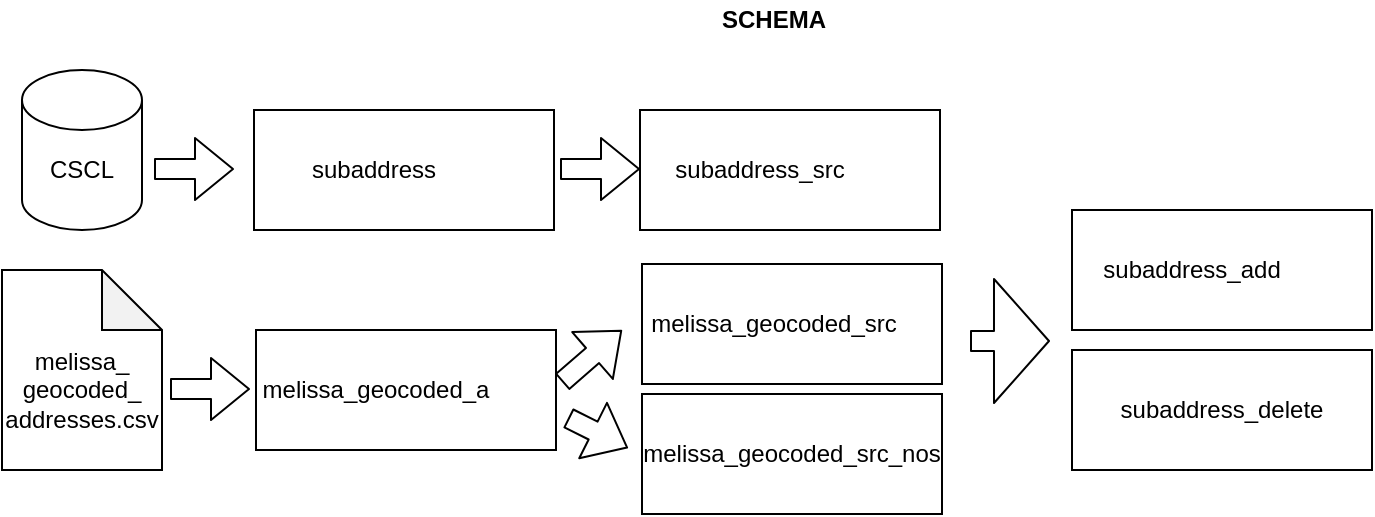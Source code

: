 <mxfile version="14.6.13" type="device"><diagram id="UHGikUQVZQ2GSxtt2hlj" name="Page-1"><mxGraphModel dx="1215" dy="486" grid="1" gridSize="10" guides="1" tooltips="1" connect="1" arrows="1" fold="1" page="1" pageScale="1" pageWidth="850" pageHeight="1100" math="0" shadow="0"><root><mxCell id="0"/><mxCell id="1" parent="0"/><mxCell id="1rPcJaWGtFSZM36oiF5B-5" value="" style="rounded=0;whiteSpace=wrap;html=1;" parent="1" vertex="1"><mxGeometry x="329" y="270" width="150" height="60" as="geometry"/></mxCell><mxCell id="1rPcJaWGtFSZM36oiF5B-4" value="subaddress_src" style="text;html=1;strokeColor=none;fillColor=none;align=center;verticalAlign=middle;whiteSpace=wrap;rounded=0;" parent="1" vertex="1"><mxGeometry x="369" y="290" width="40" height="20" as="geometry"/></mxCell><mxCell id="1rPcJaWGtFSZM36oiF5B-7" value="" style="rounded=0;whiteSpace=wrap;html=1;" parent="1" vertex="1"><mxGeometry x="330" y="347" width="150" height="60" as="geometry"/></mxCell><mxCell id="1rPcJaWGtFSZM36oiF5B-8" value="melissa_geocoded_src" style="text;html=1;strokeColor=none;fillColor=none;align=center;verticalAlign=middle;whiteSpace=wrap;rounded=0;" parent="1" vertex="1"><mxGeometry x="376" y="367" width="40" height="20" as="geometry"/></mxCell><mxCell id="1rPcJaWGtFSZM36oiF5B-9" value="" style="rounded=0;whiteSpace=wrap;html=1;" parent="1" vertex="1"><mxGeometry x="330" y="412" width="150" height="60" as="geometry"/></mxCell><mxCell id="1rPcJaWGtFSZM36oiF5B-12" value="melissa_geocoded_src_nos" style="text;html=1;strokeColor=none;fillColor=none;align=center;verticalAlign=middle;whiteSpace=wrap;rounded=0;" parent="1" vertex="1"><mxGeometry x="385" y="432" width="40" height="20" as="geometry"/></mxCell><mxCell id="1rPcJaWGtFSZM36oiF5B-14" value="" style="rounded=0;whiteSpace=wrap;html=1;" parent="1" vertex="1"><mxGeometry x="545" y="320" width="150" height="60" as="geometry"/></mxCell><mxCell id="1rPcJaWGtFSZM36oiF5B-15" value="subaddress_add" style="text;html=1;strokeColor=none;fillColor=none;align=center;verticalAlign=middle;whiteSpace=wrap;rounded=0;" parent="1" vertex="1"><mxGeometry x="585" y="340" width="40" height="20" as="geometry"/></mxCell><mxCell id="1rPcJaWGtFSZM36oiF5B-16" value="" style="rounded=0;whiteSpace=wrap;html=1;" parent="1" vertex="1"><mxGeometry x="545" y="390" width="150" height="60" as="geometry"/></mxCell><mxCell id="1rPcJaWGtFSZM36oiF5B-19" value="subaddress_delete" style="text;html=1;strokeColor=none;fillColor=none;align=center;verticalAlign=middle;whiteSpace=wrap;rounded=0;" parent="1" vertex="1"><mxGeometry x="600" y="410" width="40" height="20" as="geometry"/></mxCell><mxCell id="1rPcJaWGtFSZM36oiF5B-20" value="SCHEMA" style="text;html=1;strokeColor=none;fillColor=none;align=center;verticalAlign=middle;whiteSpace=wrap;rounded=0;fontStyle=1" parent="1" vertex="1"><mxGeometry x="376" y="215" width="40" height="20" as="geometry"/></mxCell><mxCell id="1rPcJaWGtFSZM36oiF5B-23" value="" style="rounded=0;whiteSpace=wrap;html=1;" parent="1" vertex="1"><mxGeometry x="136" y="270" width="150" height="60" as="geometry"/></mxCell><mxCell id="1rPcJaWGtFSZM36oiF5B-24" value="subaddress" style="text;html=1;strokeColor=none;fillColor=none;align=center;verticalAlign=middle;whiteSpace=wrap;rounded=0;" parent="1" vertex="1"><mxGeometry x="176" y="290" width="40" height="20" as="geometry"/></mxCell><mxCell id="1rPcJaWGtFSZM36oiF5B-25" value="" style="rounded=0;whiteSpace=wrap;html=1;" parent="1" vertex="1"><mxGeometry x="137" y="380" width="150" height="60" as="geometry"/></mxCell><mxCell id="1rPcJaWGtFSZM36oiF5B-26" value="melissa_geocoded_a" style="text;html=1;strokeColor=none;fillColor=none;align=center;verticalAlign=middle;whiteSpace=wrap;rounded=0;" parent="1" vertex="1"><mxGeometry x="177" y="400" width="40" height="20" as="geometry"/></mxCell><mxCell id="1rPcJaWGtFSZM36oiF5B-27" value="" style="shape=cylinder3;whiteSpace=wrap;html=1;boundedLbl=1;backgroundOutline=1;size=15;" parent="1" vertex="1"><mxGeometry x="20" y="250" width="60" height="80" as="geometry"/></mxCell><mxCell id="1rPcJaWGtFSZM36oiF5B-28" value="CSCL" style="text;html=1;strokeColor=none;fillColor=none;align=center;verticalAlign=middle;whiteSpace=wrap;rounded=0;" parent="1" vertex="1"><mxGeometry x="30" y="290" width="40" height="20" as="geometry"/></mxCell><mxCell id="1rPcJaWGtFSZM36oiF5B-31" value="" style="shape=note;whiteSpace=wrap;html=1;backgroundOutline=1;darkOpacity=0.05;" parent="1" vertex="1"><mxGeometry x="10" y="350" width="80" height="100" as="geometry"/></mxCell><mxCell id="1rPcJaWGtFSZM36oiF5B-32" value="melissa_&lt;br&gt;geocoded_&lt;br&gt;addresses.csv" style="text;html=1;strokeColor=none;fillColor=none;align=center;verticalAlign=middle;whiteSpace=wrap;rounded=0;" parent="1" vertex="1"><mxGeometry x="30" y="400" width="40" height="20" as="geometry"/></mxCell><mxCell id="1rPcJaWGtFSZM36oiF5B-33" value="" style="shape=flexArrow;endArrow=classic;html=1;" parent="1" edge="1"><mxGeometry width="50" height="50" relative="1" as="geometry"><mxPoint x="290" y="406" as="sourcePoint"/><mxPoint x="320" y="380" as="targetPoint"/></mxGeometry></mxCell><mxCell id="1rPcJaWGtFSZM36oiF5B-34" value="" style="shape=flexArrow;endArrow=classic;html=1;" parent="1" edge="1"><mxGeometry width="50" height="50" relative="1" as="geometry"><mxPoint x="86" y="299.5" as="sourcePoint"/><mxPoint x="126" y="299.5" as="targetPoint"/></mxGeometry></mxCell><mxCell id="1rPcJaWGtFSZM36oiF5B-35" value="" style="shape=flexArrow;endArrow=classic;html=1;" parent="1" edge="1"><mxGeometry width="50" height="50" relative="1" as="geometry"><mxPoint x="94" y="409.5" as="sourcePoint"/><mxPoint x="134" y="409.5" as="targetPoint"/></mxGeometry></mxCell><mxCell id="1rPcJaWGtFSZM36oiF5B-36" value="" style="shape=flexArrow;endArrow=classic;html=1;" parent="1" edge="1"><mxGeometry width="50" height="50" relative="1" as="geometry"><mxPoint x="289" y="299.5" as="sourcePoint"/><mxPoint x="329" y="299.5" as="targetPoint"/></mxGeometry></mxCell><mxCell id="1rPcJaWGtFSZM36oiF5B-37" value="" style="shape=flexArrow;endArrow=classic;html=1;" parent="1" edge="1"><mxGeometry width="50" height="50" relative="1" as="geometry"><mxPoint x="293" y="424" as="sourcePoint"/><mxPoint x="323" y="439" as="targetPoint"/></mxGeometry></mxCell><mxCell id="1rPcJaWGtFSZM36oiF5B-39" value="" style="shape=flexArrow;endArrow=classic;html=1;endWidth=51;endSize=8.835;" parent="1" edge="1"><mxGeometry width="50" height="50" relative="1" as="geometry"><mxPoint x="494" y="385.5" as="sourcePoint"/><mxPoint x="534" y="385.5" as="targetPoint"/></mxGeometry></mxCell></root></mxGraphModel></diagram></mxfile>